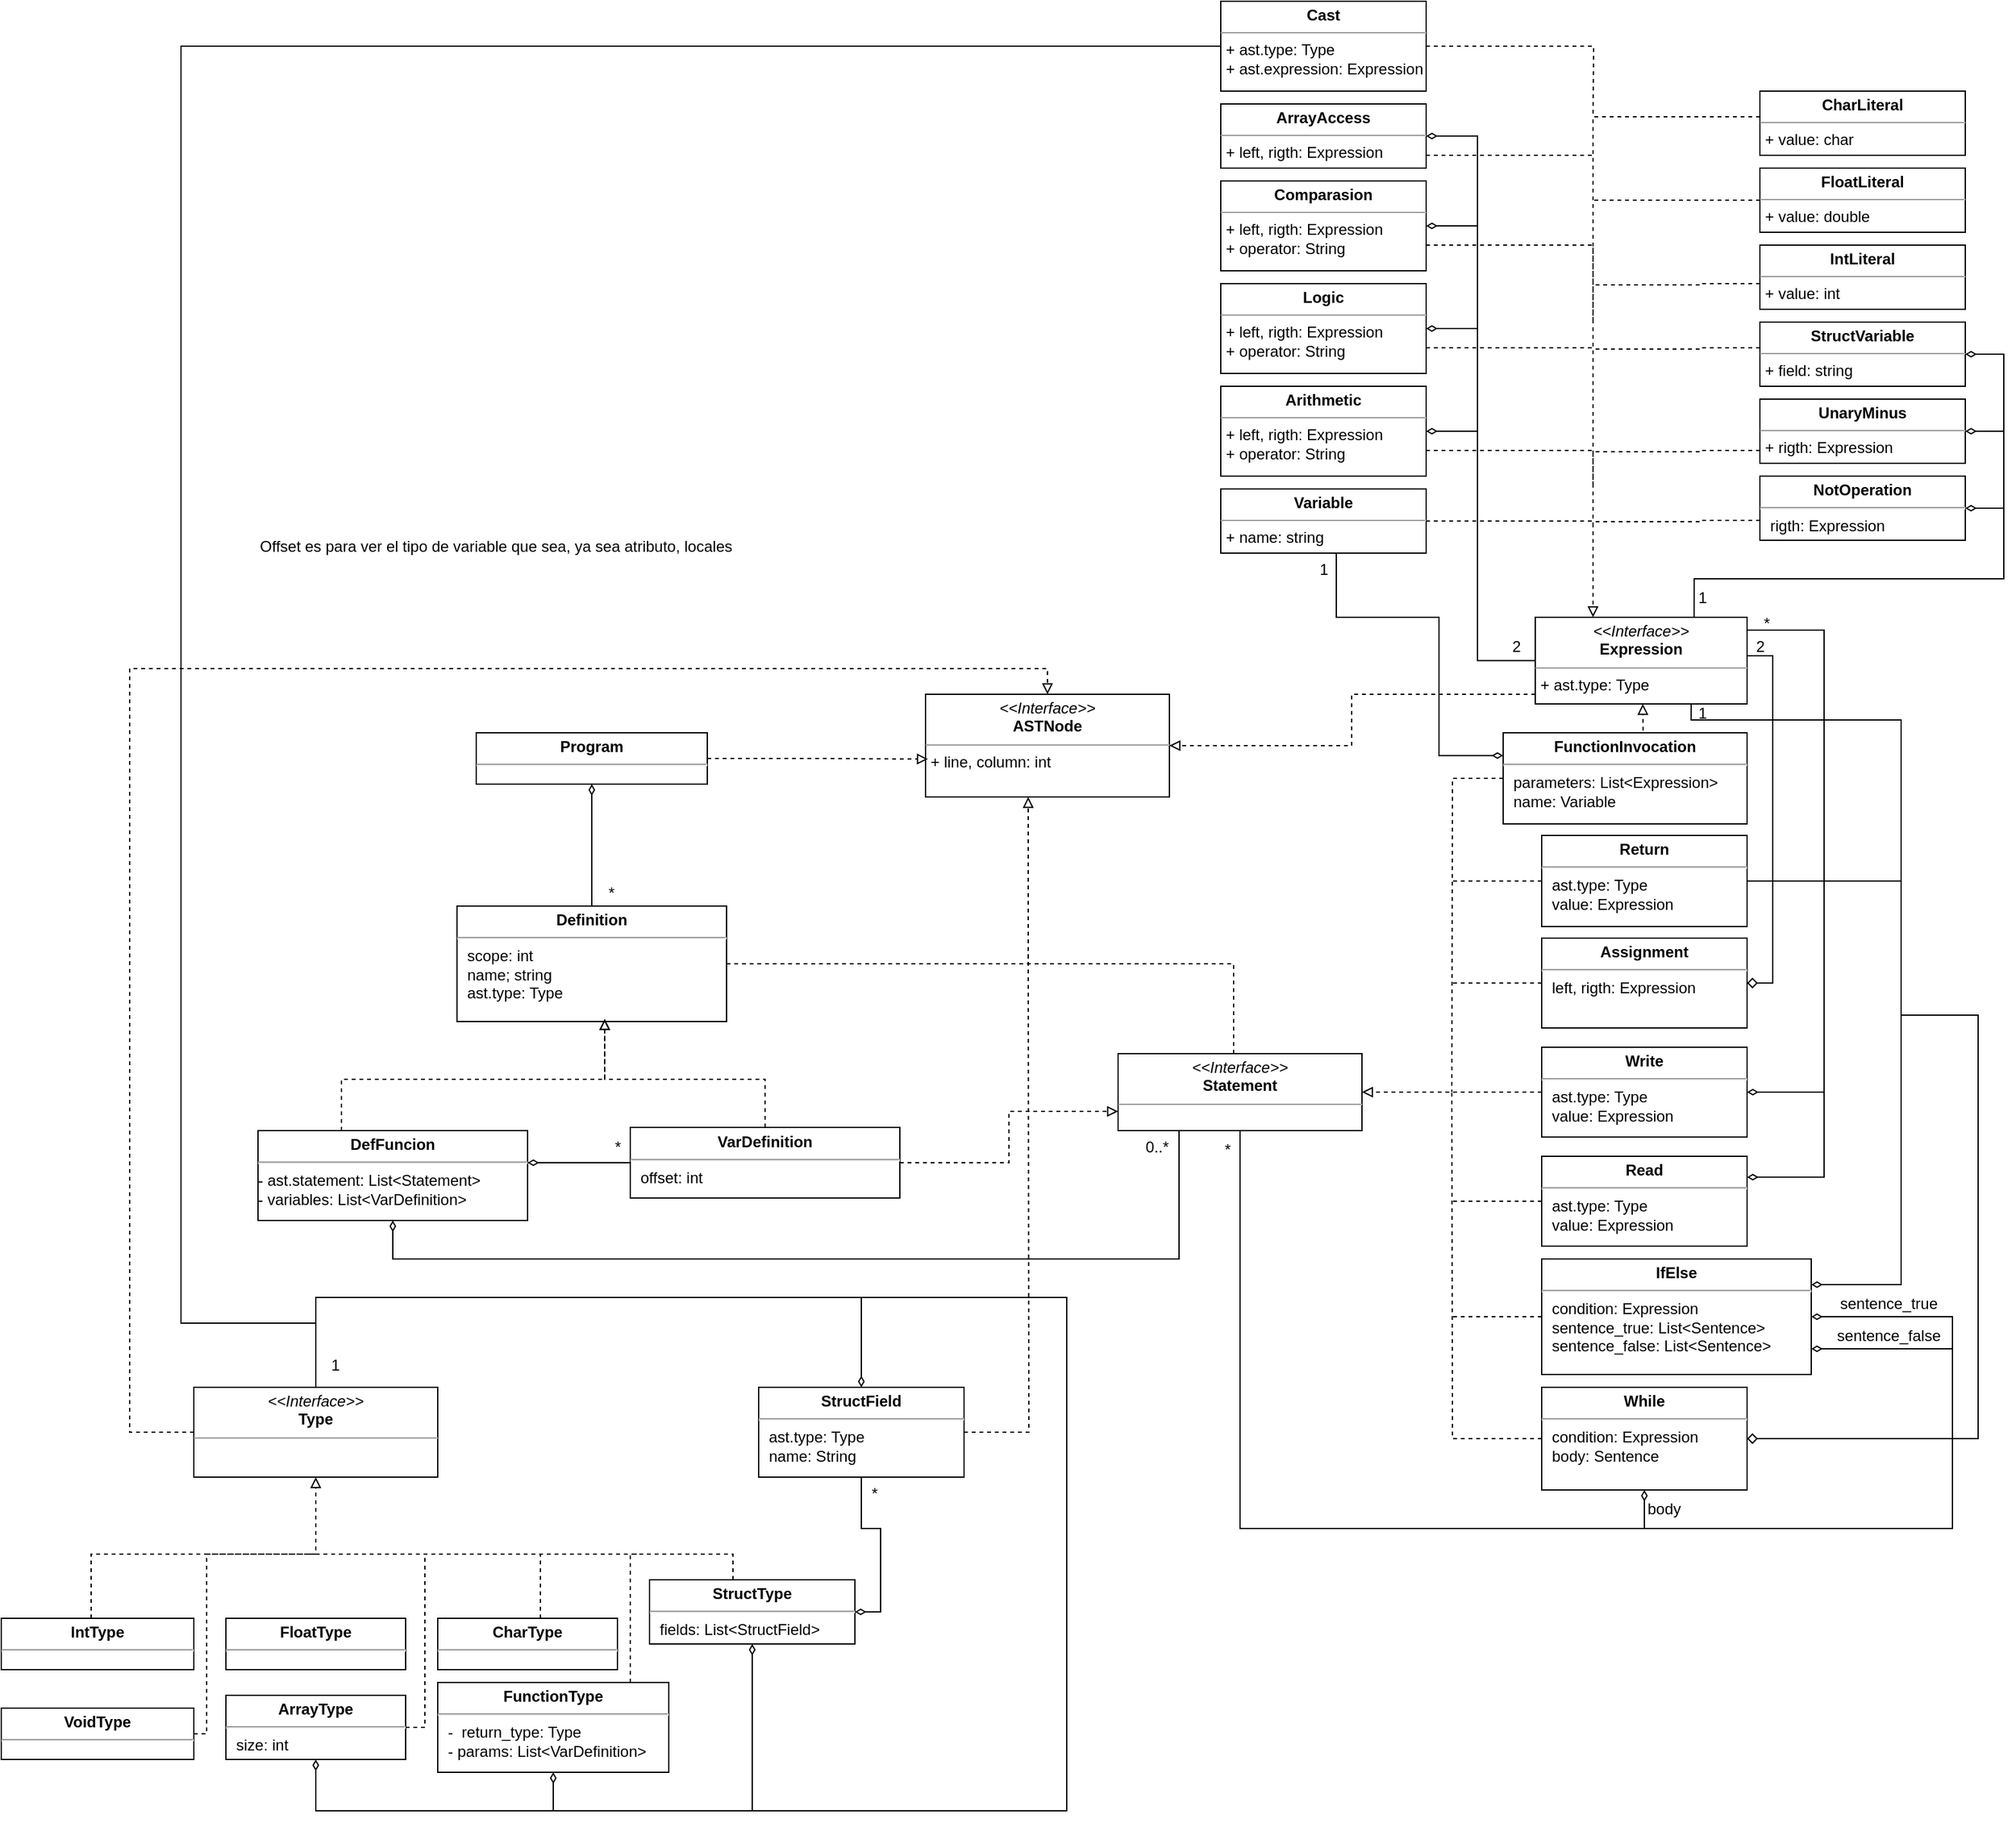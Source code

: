 <mxfile version="23.0.2" ast.type="device">
  <diagram id="C5RBs43oDa-KdzZeNtuy" name="Page-1">
    <mxGraphModel dx="2261" dy="3118" grid="1" gridSize="10" guides="1" tooltips="1" connect="1" arrows="1" fold="1" page="1" pageScale="1" pageWidth="827" pageHeight="1169" math="0" shadow="0">
      <root>
        <mxCell id="WIyWlLk6GJQsqaUBKTNV-0" />
        <mxCell id="WIyWlLk6GJQsqaUBKTNV-1" parent="WIyWlLk6GJQsqaUBKTNV-0" />
        <mxCell id="plQo8e0LpWmykFylPZVp-8" style="edgeStyle=orthogonalEdgeStyle;rounded=0;orthogonalLoop=1;jettySize=auto;html=1;entryX=0;entryY=0.5;entryDx=0;entryDy=0;endArrow=none;endFill=0;startArrow=diamondThin;startFill=0;" parent="WIyWlLk6GJQsqaUBKTNV-1" edge="1">
          <mxGeometry relative="1" as="geometry">
            <Array as="points">
              <mxPoint x="-10" y="315" />
              <mxPoint x="-10" y="80" />
            </Array>
            <mxPoint x="30" y="315" as="sourcePoint" />
          </mxGeometry>
        </mxCell>
        <mxCell id="plQo8e0LpWmykFylPZVp-22" value="&lt;p style=&quot;margin:0px;margin-top:4px;text-align:center;&quot;&gt;&lt;i&gt;&amp;lt;&amp;lt;Interface&amp;gt;&amp;gt;&lt;/i&gt;&lt;br&gt;&lt;b&gt;ASTNode&lt;/b&gt;&lt;/p&gt;&lt;hr size=&quot;1&quot;&gt;&lt;p style=&quot;margin:0px;margin-left:4px;&quot;&gt;+ line, column: int&lt;br&gt;&lt;/p&gt;" style="verticalAlign=top;align=left;overflow=fill;fontSize=12;fontFamily=Helvetica;html=1;whiteSpace=wrap;" parent="WIyWlLk6GJQsqaUBKTNV-1" vertex="1">
          <mxGeometry x="-40" y="-890" width="190" height="80" as="geometry" />
        </mxCell>
        <mxCell id="plQo8e0LpWmykFylPZVp-24" value="&lt;p style=&quot;margin: 4px 0px 0px; text-align: center;&quot;&gt;&lt;b&gt;Program&lt;/b&gt;&lt;/p&gt;&lt;hr&gt;&lt;p style=&quot;margin:0px;margin-left:8px;&quot;&gt;&lt;br&gt;&lt;/p&gt;" style="verticalAlign=top;align=left;overflow=fill;fontSize=12;fontFamily=Helvetica;html=1;whiteSpace=wrap;" parent="WIyWlLk6GJQsqaUBKTNV-1" vertex="1">
          <mxGeometry x="-390" y="-860" width="180" height="40" as="geometry" />
        </mxCell>
        <mxCell id="HW3bx3FGWLDABBvkwX8J-3" style="edgeStyle=orthogonalEdgeStyle;rounded=0;orthogonalLoop=1;jettySize=auto;html=1;endArrow=diamondThin;endFill=0;" parent="WIyWlLk6GJQsqaUBKTNV-1" source="plQo8e0LpWmykFylPZVp-25" target="plQo8e0LpWmykFylPZVp-24" edge="1">
          <mxGeometry relative="1" as="geometry" />
        </mxCell>
        <mxCell id="HW3bx3FGWLDABBvkwX8J-6" style="edgeStyle=orthogonalEdgeStyle;rounded=0;orthogonalLoop=1;jettySize=auto;html=1;endArrow=none;endFill=0;dashed=1;" parent="WIyWlLk6GJQsqaUBKTNV-1" source="plQo8e0LpWmykFylPZVp-25" edge="1">
          <mxGeometry relative="1" as="geometry">
            <mxPoint x="40" y="-680" as="targetPoint" />
          </mxGeometry>
        </mxCell>
        <mxCell id="plQo8e0LpWmykFylPZVp-25" value="&lt;p style=&quot;margin: 4px 0px 0px; text-align: center;&quot;&gt;&lt;b&gt;Definition&lt;/b&gt;&lt;/p&gt;&lt;hr&gt;&lt;p style=&quot;margin:0px;margin-left:8px;&quot;&gt;scope: int&lt;/p&gt;&lt;p style=&quot;margin:0px;margin-left:8px;&quot;&gt;name; string&lt;/p&gt;&lt;p style=&quot;margin:0px;margin-left:8px;&quot;&gt;ast.type: Type&lt;/p&gt;" style="verticalAlign=top;align=left;overflow=fill;fontSize=12;fontFamily=Helvetica;html=1;whiteSpace=wrap;" parent="WIyWlLk6GJQsqaUBKTNV-1" vertex="1">
          <mxGeometry x="-405" y="-725" width="210" height="90" as="geometry" />
        </mxCell>
        <mxCell id="0OA5w1_CqSgmI8OwINy6-0" style="edgeStyle=orthogonalEdgeStyle;rounded=0;orthogonalLoop=1;jettySize=auto;html=1;entryX=0.5;entryY=0;entryDx=0;entryDy=0;endArrow=block;endFill=0;dashed=1;" parent="WIyWlLk6GJQsqaUBKTNV-1" source="plQo8e0LpWmykFylPZVp-52" target="plQo8e0LpWmykFylPZVp-22" edge="1">
          <mxGeometry relative="1" as="geometry">
            <Array as="points">
              <mxPoint x="-660" y="-315" />
              <mxPoint x="-660" y="-910" />
              <mxPoint x="55" y="-910" />
            </Array>
          </mxGeometry>
        </mxCell>
        <mxCell id="plQo8e0LpWmykFylPZVp-52" value="&lt;p style=&quot;margin:0px;margin-top:4px;text-align:center;&quot;&gt;&lt;i&gt;&amp;lt;&amp;lt;Interface&amp;gt;&amp;gt;&lt;/i&gt;&lt;br&gt;&lt;b&gt;Type&lt;/b&gt;&lt;/p&gt;&lt;hr size=&quot;1&quot;&gt;&lt;p style=&quot;margin:0px;margin-left:4px;&quot;&gt;&lt;br&gt;&lt;/p&gt;" style="verticalAlign=top;align=left;overflow=fill;fontSize=12;fontFamily=Helvetica;html=1;whiteSpace=wrap;" parent="WIyWlLk6GJQsqaUBKTNV-1" vertex="1">
          <mxGeometry x="-610" y="-350" width="190" height="70" as="geometry" />
        </mxCell>
        <mxCell id="plQo8e0LpWmykFylPZVp-53" value="&lt;p style=&quot;margin: 4px 0px 0px; text-align: center;&quot;&gt;&lt;b&gt;IntType&lt;/b&gt;&lt;/p&gt;&lt;hr&gt;&lt;p style=&quot;margin:0px;margin-left:8px;&quot;&gt;&lt;br&gt;&lt;/p&gt;" style="verticalAlign=top;align=left;overflow=fill;fontSize=12;fontFamily=Helvetica;html=1;whiteSpace=wrap;" parent="WIyWlLk6GJQsqaUBKTNV-1" vertex="1">
          <mxGeometry x="-760" y="-170" width="150" height="40" as="geometry" />
        </mxCell>
        <mxCell id="plQo8e0LpWmykFylPZVp-54" style="edgeStyle=orthogonalEdgeStyle;rounded=0;orthogonalLoop=1;jettySize=auto;html=1;entryX=0.5;entryY=1;entryDx=0;entryDy=0;dashed=1;endArrow=block;endFill=0;" parent="WIyWlLk6GJQsqaUBKTNV-1" source="plQo8e0LpWmykFylPZVp-53" target="plQo8e0LpWmykFylPZVp-52" edge="1">
          <mxGeometry relative="1" as="geometry">
            <Array as="points">
              <mxPoint x="-690" y="-220" />
              <mxPoint x="-515" y="-220" />
            </Array>
          </mxGeometry>
        </mxCell>
        <mxCell id="plQo8e0LpWmykFylPZVp-55" value="&lt;p style=&quot;margin: 4px 0px 0px; text-align: center;&quot;&gt;&lt;b&gt;FloatType&lt;/b&gt;&lt;/p&gt;&lt;hr&gt;&lt;p style=&quot;margin:0px;margin-left:8px;&quot;&gt;&lt;br&gt;&lt;/p&gt;" style="verticalAlign=top;align=left;overflow=fill;fontSize=12;fontFamily=Helvetica;html=1;whiteSpace=wrap;" parent="WIyWlLk6GJQsqaUBKTNV-1" vertex="1">
          <mxGeometry x="-585" y="-170" width="140" height="40" as="geometry" />
        </mxCell>
        <mxCell id="0OA5w1_CqSgmI8OwINy6-3" style="edgeStyle=orthogonalEdgeStyle;rounded=0;orthogonalLoop=1;jettySize=auto;html=1;dashed=1;endArrow=none;endFill=0;" parent="WIyWlLk6GJQsqaUBKTNV-1" source="plQo8e0LpWmykFylPZVp-60" edge="1">
          <mxGeometry relative="1" as="geometry">
            <mxPoint x="-520" y="-220" as="targetPoint" />
            <Array as="points">
              <mxPoint x="-340" y="-220" />
            </Array>
          </mxGeometry>
        </mxCell>
        <mxCell id="plQo8e0LpWmykFylPZVp-60" value="&lt;p style=&quot;margin: 4px 0px 0px; text-align: center;&quot;&gt;&lt;b&gt;CharType&lt;/b&gt;&lt;/p&gt;&lt;hr&gt;&lt;p style=&quot;margin:0px;margin-left:8px;&quot;&gt;&lt;br&gt;&lt;/p&gt;" style="verticalAlign=top;align=left;overflow=fill;fontSize=12;fontFamily=Helvetica;html=1;whiteSpace=wrap;" parent="WIyWlLk6GJQsqaUBKTNV-1" vertex="1">
          <mxGeometry x="-420" y="-170" width="140" height="40" as="geometry" />
        </mxCell>
        <mxCell id="0OA5w1_CqSgmI8OwINy6-5" style="edgeStyle=orthogonalEdgeStyle;rounded=0;orthogonalLoop=1;jettySize=auto;html=1;endArrow=none;endFill=0;dashed=1;" parent="WIyWlLk6GJQsqaUBKTNV-1" source="plQo8e0LpWmykFylPZVp-67" edge="1">
          <mxGeometry relative="1" as="geometry">
            <mxPoint x="-430" y="-220" as="targetPoint" />
            <Array as="points">
              <mxPoint x="-430" y="-85" />
            </Array>
          </mxGeometry>
        </mxCell>
        <mxCell id="0OA5w1_CqSgmI8OwINy6-11" style="edgeStyle=orthogonalEdgeStyle;rounded=0;orthogonalLoop=1;jettySize=auto;html=1;entryX=0.5;entryY=0;entryDx=0;entryDy=0;endArrow=none;endFill=0;startArrow=diamondThin;startFill=0;" parent="WIyWlLk6GJQsqaUBKTNV-1" source="plQo8e0LpWmykFylPZVp-67" target="plQo8e0LpWmykFylPZVp-52" edge="1">
          <mxGeometry relative="1" as="geometry">
            <Array as="points">
              <mxPoint x="-515" y="-20" />
              <mxPoint x="70" y="-20" />
              <mxPoint x="70" y="-420" />
              <mxPoint x="-515" y="-420" />
            </Array>
          </mxGeometry>
        </mxCell>
        <mxCell id="plQo8e0LpWmykFylPZVp-67" value="&lt;p style=&quot;margin: 4px 0px 0px; text-align: center;&quot;&gt;&lt;b&gt;ArrayType&lt;/b&gt;&lt;/p&gt;&lt;hr&gt;&lt;p style=&quot;margin:0px;margin-left:8px;&quot;&gt;size: int&lt;/p&gt;" style="verticalAlign=top;align=left;overflow=fill;fontSize=12;fontFamily=Helvetica;html=1;whiteSpace=wrap;" parent="WIyWlLk6GJQsqaUBKTNV-1" vertex="1">
          <mxGeometry x="-585" y="-110" width="140" height="50" as="geometry" />
        </mxCell>
        <mxCell id="0OA5w1_CqSgmI8OwINy6-4" style="edgeStyle=orthogonalEdgeStyle;rounded=0;orthogonalLoop=1;jettySize=auto;html=1;dashed=1;endArrow=none;endFill=0;" parent="WIyWlLk6GJQsqaUBKTNV-1" source="plQo8e0LpWmykFylPZVp-73" edge="1">
          <mxGeometry relative="1" as="geometry">
            <mxPoint x="-350" y="-220" as="targetPoint" />
            <Array as="points">
              <mxPoint x="-190" y="-220" />
            </Array>
          </mxGeometry>
        </mxCell>
        <mxCell id="0OA5w1_CqSgmI8OwINy6-12" style="edgeStyle=orthogonalEdgeStyle;rounded=0;orthogonalLoop=1;jettySize=auto;html=1;endArrow=none;endFill=0;startArrow=diamondThin;startFill=0;" parent="WIyWlLk6GJQsqaUBKTNV-1" source="plQo8e0LpWmykFylPZVp-73" edge="1">
          <mxGeometry relative="1" as="geometry">
            <mxPoint x="-190" y="-20" as="targetPoint" />
            <Array as="points">
              <mxPoint x="-175" y="-20" />
            </Array>
          </mxGeometry>
        </mxCell>
        <mxCell id="plQo8e0LpWmykFylPZVp-73" value="&lt;p style=&quot;margin: 4px 0px 0px; text-align: center;&quot;&gt;&lt;b&gt;StructType&lt;/b&gt;&lt;/p&gt;&lt;hr&gt;&lt;p style=&quot;margin:0px;margin-left:8px;&quot;&gt;fields: List&amp;lt;StructField&amp;gt;&lt;/p&gt;" style="verticalAlign=top;align=left;overflow=fill;fontSize=12;fontFamily=Helvetica;html=1;whiteSpace=wrap;" parent="WIyWlLk6GJQsqaUBKTNV-1" vertex="1">
          <mxGeometry x="-255" y="-200" width="160" height="50" as="geometry" />
        </mxCell>
        <mxCell id="HW3bx3FGWLDABBvkwX8J-49" style="edgeStyle=orthogonalEdgeStyle;rounded=0;orthogonalLoop=1;jettySize=auto;html=1;dashed=1;endArrow=block;endFill=0;" parent="WIyWlLk6GJQsqaUBKTNV-1" source="HW3bx3FGWLDABBvkwX8J-0" target="plQo8e0LpWmykFylPZVp-22" edge="1">
          <mxGeometry relative="1" as="geometry">
            <Array as="points">
              <mxPoint x="292" y="-890" />
              <mxPoint x="292" y="-850" />
            </Array>
          </mxGeometry>
        </mxCell>
        <mxCell id="HW3bx3FGWLDABBvkwX8J-0" value="&lt;p style=&quot;margin:0px;margin-top:4px;text-align:center;&quot;&gt;&lt;i&gt;&amp;lt;&amp;lt;Interface&amp;gt;&amp;gt;&lt;/i&gt;&lt;br&gt;&lt;b&gt;Expression&lt;/b&gt;&lt;/p&gt;&lt;hr size=&quot;1&quot;&gt;&lt;p style=&quot;margin:0px;margin-left:4px;&quot;&gt;+ ast.type: Type&lt;br&gt;&lt;/p&gt;" style="verticalAlign=top;align=left;overflow=fill;fontSize=12;fontFamily=Helvetica;html=1;whiteSpace=wrap;" parent="WIyWlLk6GJQsqaUBKTNV-1" vertex="1">
          <mxGeometry x="435" y="-950" width="165" height="67.5" as="geometry" />
        </mxCell>
        <mxCell id="HW3bx3FGWLDABBvkwX8J-5" style="edgeStyle=orthogonalEdgeStyle;rounded=0;orthogonalLoop=1;jettySize=auto;html=1;dashed=1;endArrow=block;endFill=0;" parent="WIyWlLk6GJQsqaUBKTNV-1" source="HW3bx3FGWLDABBvkwX8J-1" target="plQo8e0LpWmykFylPZVp-22" edge="1">
          <mxGeometry relative="1" as="geometry">
            <Array as="points">
              <mxPoint x="200" y="-680" />
              <mxPoint x="40" y="-680" />
            </Array>
          </mxGeometry>
        </mxCell>
        <mxCell id="HW3bx3FGWLDABBvkwX8J-1" value="&lt;p style=&quot;margin:0px;margin-top:4px;text-align:center;&quot;&gt;&lt;i&gt;&amp;lt;&amp;lt;Interface&amp;gt;&amp;gt;&lt;/i&gt;&lt;br&gt;&lt;b&gt;Statement&lt;/b&gt;&lt;/p&gt;&lt;hr size=&quot;1&quot;&gt;&lt;p style=&quot;margin:0px;margin-left:4px;&quot;&gt;&lt;br&gt;&lt;/p&gt;" style="verticalAlign=top;align=left;overflow=fill;fontSize=12;fontFamily=Helvetica;html=1;whiteSpace=wrap;" parent="WIyWlLk6GJQsqaUBKTNV-1" vertex="1">
          <mxGeometry x="110" y="-610" width="190" height="60" as="geometry" />
        </mxCell>
        <mxCell id="HW3bx3FGWLDABBvkwX8J-2" style="edgeStyle=orthogonalEdgeStyle;rounded=0;orthogonalLoop=1;jettySize=auto;html=1;entryX=0.01;entryY=0.631;entryDx=0;entryDy=0;entryPerimeter=0;endArrow=block;endFill=0;dashed=1;" parent="WIyWlLk6GJQsqaUBKTNV-1" source="plQo8e0LpWmykFylPZVp-24" target="plQo8e0LpWmykFylPZVp-22" edge="1">
          <mxGeometry relative="1" as="geometry" />
        </mxCell>
        <mxCell id="HW3bx3FGWLDABBvkwX8J-4" value="*" style="text;html=1;align=center;verticalAlign=middle;resizable=0;points=[];autosize=1;strokeColor=none;fillColor=none;" parent="WIyWlLk6GJQsqaUBKTNV-1" vertex="1">
          <mxGeometry x="-300" y="-750" width="30" height="30" as="geometry" />
        </mxCell>
        <mxCell id="sbx_ibNcqz-QaKThvyQc-0" style="edgeStyle=orthogonalEdgeStyle;rounded=0;orthogonalLoop=1;jettySize=auto;html=1;entryX=0;entryY=0.5;entryDx=0;entryDy=0;endArrow=none;endFill=0;startArrow=diamondThin;startFill=0;" parent="WIyWlLk6GJQsqaUBKTNV-1" source="HW3bx3FGWLDABBvkwX8J-8" target="HW3bx3FGWLDABBvkwX8J-9" edge="1">
          <mxGeometry relative="1" as="geometry">
            <Array as="points">
              <mxPoint x="-330" y="-525" />
              <mxPoint x="-330" y="-525" />
            </Array>
          </mxGeometry>
        </mxCell>
        <mxCell id="ItUhGIENfpOcpJQmX-cn-6" style="edgeStyle=orthogonalEdgeStyle;rounded=0;orthogonalLoop=1;jettySize=auto;html=1;entryX=0.25;entryY=1;entryDx=0;entryDy=0;endArrow=none;endFill=0;startArrow=diamondThin;startFill=0;" parent="WIyWlLk6GJQsqaUBKTNV-1" source="HW3bx3FGWLDABBvkwX8J-8" target="HW3bx3FGWLDABBvkwX8J-1" edge="1">
          <mxGeometry relative="1" as="geometry">
            <Array as="points">
              <mxPoint x="-455" y="-450" />
              <mxPoint x="157" y="-450" />
            </Array>
          </mxGeometry>
        </mxCell>
        <mxCell id="HW3bx3FGWLDABBvkwX8J-8" value="&lt;p style=&quot;margin: 4px 0px 0px; text-align: center;&quot;&gt;&lt;b&gt;DefFuncion&lt;/b&gt;&lt;/p&gt;&lt;hr&gt;- ast.statement&lt;span style=&quot;background-color: initial;&quot;&gt;: List&amp;lt;Statement&amp;gt;&lt;br&gt;- variables: List&amp;lt;VarDefinition&amp;gt;&lt;br&gt;&lt;/span&gt;" style="verticalAlign=top;align=left;overflow=fill;fontSize=12;fontFamily=Helvetica;html=1;whiteSpace=wrap;" parent="WIyWlLk6GJQsqaUBKTNV-1" vertex="1">
          <mxGeometry x="-560" y="-550" width="210" height="70" as="geometry" />
        </mxCell>
        <mxCell id="HW3bx3FGWLDABBvkwX8J-10" style="edgeStyle=orthogonalEdgeStyle;rounded=0;orthogonalLoop=1;jettySize=auto;html=1;entryX=0;entryY=0.75;entryDx=0;entryDy=0;endArrow=block;endFill=0;dashed=1;" parent="WIyWlLk6GJQsqaUBKTNV-1" source="HW3bx3FGWLDABBvkwX8J-9" target="HW3bx3FGWLDABBvkwX8J-1" edge="1">
          <mxGeometry relative="1" as="geometry" />
        </mxCell>
        <mxCell id="HW3bx3FGWLDABBvkwX8J-9" value="&lt;p style=&quot;margin: 4px 0px 0px; text-align: center;&quot;&gt;&lt;b&gt;VarDefinition&lt;/b&gt;&lt;/p&gt;&lt;hr&gt;&lt;p style=&quot;margin:0px;margin-left:8px;&quot;&gt;&lt;span style=&quot;background-color: initial;&quot;&gt;offset: int&lt;/span&gt;&lt;br&gt;&lt;/p&gt;" style="verticalAlign=top;align=left;overflow=fill;fontSize=12;fontFamily=Helvetica;html=1;whiteSpace=wrap;" parent="WIyWlLk6GJQsqaUBKTNV-1" vertex="1">
          <mxGeometry x="-270" y="-552.5" width="210" height="55" as="geometry" />
        </mxCell>
        <mxCell id="HW3bx3FGWLDABBvkwX8J-11" style="edgeStyle=orthogonalEdgeStyle;rounded=0;orthogonalLoop=1;jettySize=auto;html=1;entryX=0.548;entryY=0.978;entryDx=0;entryDy=0;entryPerimeter=0;dashed=1;endArrow=block;endFill=0;" parent="WIyWlLk6GJQsqaUBKTNV-1" source="HW3bx3FGWLDABBvkwX8J-9" target="plQo8e0LpWmykFylPZVp-25" edge="1">
          <mxGeometry relative="1" as="geometry">
            <Array as="points">
              <mxPoint x="-165" y="-590" />
              <mxPoint x="-290" y="-590" />
            </Array>
          </mxGeometry>
        </mxCell>
        <mxCell id="HW3bx3FGWLDABBvkwX8J-12" style="edgeStyle=orthogonalEdgeStyle;rounded=0;orthogonalLoop=1;jettySize=auto;html=1;entryX=0.548;entryY=0.978;entryDx=0;entryDy=0;entryPerimeter=0;dashed=1;endArrow=block;endFill=0;" parent="WIyWlLk6GJQsqaUBKTNV-1" source="HW3bx3FGWLDABBvkwX8J-8" target="plQo8e0LpWmykFylPZVp-25" edge="1">
          <mxGeometry relative="1" as="geometry">
            <Array as="points">
              <mxPoint x="-495" y="-590" />
              <mxPoint x="-290" y="-590" />
            </Array>
          </mxGeometry>
        </mxCell>
        <mxCell id="HW3bx3FGWLDABBvkwX8J-14" style="edgeStyle=orthogonalEdgeStyle;rounded=0;orthogonalLoop=1;jettySize=auto;html=1;startArrow=diamondThin;startFill=0;endArrow=none;endFill=0;" parent="WIyWlLk6GJQsqaUBKTNV-1" edge="1">
          <mxGeometry relative="1" as="geometry">
            <mxPoint x="600.0" y="-513.744" as="sourcePoint" />
            <mxPoint x="600" y="-920" as="targetPoint" />
            <Array as="points">
              <mxPoint x="660" y="-514" />
              <mxPoint x="660" y="-940" />
              <mxPoint x="600" y="-940" />
            </Array>
          </mxGeometry>
        </mxCell>
        <mxCell id="HW3bx3FGWLDABBvkwX8J-27" style="edgeStyle=orthogonalEdgeStyle;rounded=0;orthogonalLoop=1;jettySize=auto;html=1;endArrow=none;endFill=0;dashed=1;" parent="WIyWlLk6GJQsqaUBKTNV-1" source="HW3bx3FGWLDABBvkwX8J-13" edge="1">
          <mxGeometry relative="1" as="geometry">
            <mxPoint x="370" y="-495" as="targetPoint" />
          </mxGeometry>
        </mxCell>
        <mxCell id="HW3bx3FGWLDABBvkwX8J-13" value="&lt;p style=&quot;margin: 4px 0px 0px; text-align: center;&quot;&gt;&lt;b&gt;Read&lt;/b&gt;&lt;/p&gt;&lt;hr&gt;&lt;p style=&quot;margin:0px;margin-left:8px;&quot;&gt;ast.type: Type&lt;br&gt;value: Expression&lt;br&gt;&lt;/p&gt;" style="verticalAlign=top;align=left;overflow=fill;fontSize=12;fontFamily=Helvetica;html=1;whiteSpace=wrap;" parent="WIyWlLk6GJQsqaUBKTNV-1" vertex="1">
          <mxGeometry x="440" y="-530" width="160" height="70" as="geometry" />
        </mxCell>
        <mxCell id="HW3bx3FGWLDABBvkwX8J-29" style="edgeStyle=orthogonalEdgeStyle;rounded=0;orthogonalLoop=1;jettySize=auto;html=1;dashed=1;endArrow=none;endFill=0;" parent="WIyWlLk6GJQsqaUBKTNV-1" source="HW3bx3FGWLDABBvkwX8J-15" edge="1">
          <mxGeometry relative="1" as="geometry">
            <mxPoint x="370" y="-744.5" as="targetPoint" />
          </mxGeometry>
        </mxCell>
        <mxCell id="HW3bx3FGWLDABBvkwX8J-53" style="edgeStyle=orthogonalEdgeStyle;rounded=0;orthogonalLoop=1;jettySize=auto;html=1;endArrow=none;endFill=0;" parent="WIyWlLk6GJQsqaUBKTNV-1" source="HW3bx3FGWLDABBvkwX8J-15" edge="1">
          <mxGeometry relative="1" as="geometry">
            <mxPoint x="720" y="-744.5" as="targetPoint" />
          </mxGeometry>
        </mxCell>
        <mxCell id="HW3bx3FGWLDABBvkwX8J-15" value="&lt;p style=&quot;margin: 4px 0px 0px; text-align: center;&quot;&gt;&lt;b&gt;Return&lt;/b&gt;&lt;/p&gt;&lt;hr&gt;&lt;p style=&quot;margin:0px;margin-left:8px;&quot;&gt;ast.type: Type&lt;br&gt;value: Expression&lt;br&gt;&lt;/p&gt;" style="verticalAlign=top;align=left;overflow=fill;fontSize=12;fontFamily=Helvetica;html=1;whiteSpace=wrap;" parent="WIyWlLk6GJQsqaUBKTNV-1" vertex="1">
          <mxGeometry x="440" y="-780" width="160" height="71" as="geometry" />
        </mxCell>
        <mxCell id="HW3bx3FGWLDABBvkwX8J-18" style="edgeStyle=orthogonalEdgeStyle;rounded=0;orthogonalLoop=1;jettySize=auto;html=1;endArrow=none;endFill=0;startArrow=diamondThin;startFill=0;" parent="WIyWlLk6GJQsqaUBKTNV-1" source="HW3bx3FGWLDABBvkwX8J-17" edge="1">
          <mxGeometry relative="1" as="geometry">
            <mxPoint x="660" y="-585" as="targetPoint" />
            <Array as="points">
              <mxPoint x="660" y="-580" />
            </Array>
          </mxGeometry>
        </mxCell>
        <mxCell id="HW3bx3FGWLDABBvkwX8J-24" style="edgeStyle=orthogonalEdgeStyle;rounded=0;orthogonalLoop=1;jettySize=auto;html=1;endArrow=block;endFill=0;dashed=1;" parent="WIyWlLk6GJQsqaUBKTNV-1" source="HW3bx3FGWLDABBvkwX8J-17" target="HW3bx3FGWLDABBvkwX8J-1" edge="1">
          <mxGeometry relative="1" as="geometry" />
        </mxCell>
        <mxCell id="HW3bx3FGWLDABBvkwX8J-17" value="&lt;p style=&quot;margin: 4px 0px 0px; text-align: center;&quot;&gt;&lt;b&gt;Write&lt;/b&gt;&lt;/p&gt;&lt;hr&gt;&lt;p style=&quot;margin:0px;margin-left:8px;&quot;&gt;ast.type: Type&lt;br&gt;value: Expression&lt;br&gt;&lt;/p&gt;" style="verticalAlign=top;align=left;overflow=fill;fontSize=12;fontFamily=Helvetica;html=1;whiteSpace=wrap;" parent="WIyWlLk6GJQsqaUBKTNV-1" vertex="1">
          <mxGeometry x="440" y="-615" width="160" height="70" as="geometry" />
        </mxCell>
        <mxCell id="HW3bx3FGWLDABBvkwX8J-26" style="edgeStyle=orthogonalEdgeStyle;rounded=0;orthogonalLoop=1;jettySize=auto;html=1;dashed=1;endArrow=none;endFill=0;" parent="WIyWlLk6GJQsqaUBKTNV-1" source="HW3bx3FGWLDABBvkwX8J-19" edge="1">
          <mxGeometry relative="1" as="geometry">
            <mxPoint x="370" y="-405" as="targetPoint" />
          </mxGeometry>
        </mxCell>
        <mxCell id="HW3bx3FGWLDABBvkwX8J-34" style="edgeStyle=orthogonalEdgeStyle;rounded=0;orthogonalLoop=1;jettySize=auto;html=1;endArrow=none;endFill=0;startArrow=diamondThin;startFill=0;" parent="WIyWlLk6GJQsqaUBKTNV-1" source="HW3bx3FGWLDABBvkwX8J-19" edge="1">
          <mxGeometry relative="1" as="geometry">
            <mxPoint x="520" y="-240" as="targetPoint" />
            <Array as="points">
              <mxPoint x="760" y="-380" />
              <mxPoint x="760" y="-240" />
            </Array>
          </mxGeometry>
        </mxCell>
        <mxCell id="HW3bx3FGWLDABBvkwX8J-35" style="edgeStyle=orthogonalEdgeStyle;rounded=0;orthogonalLoop=1;jettySize=auto;html=1;startArrow=diamondThin;startFill=0;endArrow=none;endFill=0;" parent="WIyWlLk6GJQsqaUBKTNV-1" source="HW3bx3FGWLDABBvkwX8J-19" edge="1">
          <mxGeometry relative="1" as="geometry">
            <mxPoint x="760" y="-380" as="targetPoint" />
            <Array as="points">
              <mxPoint x="760" y="-405" />
            </Array>
          </mxGeometry>
        </mxCell>
        <mxCell id="HW3bx3FGWLDABBvkwX8J-40" style="edgeStyle=orthogonalEdgeStyle;rounded=0;orthogonalLoop=1;jettySize=auto;html=1;startArrow=diamondThin;startFill=0;endArrow=none;endFill=0;entryX=0.736;entryY=1.005;entryDx=0;entryDy=0;entryPerimeter=0;" parent="WIyWlLk6GJQsqaUBKTNV-1" source="HW3bx3FGWLDABBvkwX8J-19" target="HW3bx3FGWLDABBvkwX8J-0" edge="1">
          <mxGeometry relative="1" as="geometry">
            <mxPoint x="770" y="-710" as="targetPoint" />
            <Array as="points">
              <mxPoint x="720" y="-430" />
              <mxPoint x="720" y="-870" />
              <mxPoint x="556" y="-870" />
            </Array>
          </mxGeometry>
        </mxCell>
        <mxCell id="HW3bx3FGWLDABBvkwX8J-19" value="&lt;p style=&quot;margin: 4px 0px 0px; text-align: center;&quot;&gt;&lt;b&gt;IfElse&lt;/b&gt;&lt;/p&gt;&lt;hr&gt;&lt;p style=&quot;border-color: var(--border-color); margin: 0px 0px 0px 8px;&quot;&gt;condition: Expression&amp;nbsp;&lt;/p&gt;&lt;p style=&quot;border-color: var(--border-color); margin: 0px 0px 0px 8px;&quot;&gt;sentence_true: List&amp;lt;Sentence&amp;gt;&lt;br style=&quot;border-color: var(--border-color);&quot;&gt;sentence_false: List&amp;lt;Sentence&amp;gt;&lt;/p&gt;" style="verticalAlign=top;align=left;overflow=fill;fontSize=12;fontFamily=Helvetica;html=1;whiteSpace=wrap;" parent="WIyWlLk6GJQsqaUBKTNV-1" vertex="1">
          <mxGeometry x="440" y="-450" width="210" height="90" as="geometry" />
        </mxCell>
        <mxCell id="HW3bx3FGWLDABBvkwX8J-25" style="edgeStyle=orthogonalEdgeStyle;rounded=0;orthogonalLoop=1;jettySize=auto;html=1;dashed=1;endArrow=none;endFill=0;" parent="WIyWlLk6GJQsqaUBKTNV-1" source="HW3bx3FGWLDABBvkwX8J-20" edge="1">
          <mxGeometry relative="1" as="geometry">
            <mxPoint x="370" y="-580" as="targetPoint" />
          </mxGeometry>
        </mxCell>
        <mxCell id="HW3bx3FGWLDABBvkwX8J-31" style="edgeStyle=orthogonalEdgeStyle;rounded=0;orthogonalLoop=1;jettySize=auto;html=1;entryX=0.5;entryY=1;entryDx=0;entryDy=0;endArrow=none;endFill=0;startArrow=diamondThin;startFill=0;" parent="WIyWlLk6GJQsqaUBKTNV-1" source="HW3bx3FGWLDABBvkwX8J-20" target="HW3bx3FGWLDABBvkwX8J-1" edge="1">
          <mxGeometry relative="1" as="geometry">
            <Array as="points">
              <mxPoint x="520" y="-240" />
              <mxPoint x="205" y="-240" />
            </Array>
          </mxGeometry>
        </mxCell>
        <mxCell id="HW3bx3FGWLDABBvkwX8J-42" style="edgeStyle=orthogonalEdgeStyle;rounded=0;orthogonalLoop=1;jettySize=auto;html=1;endArrow=none;endFill=0;startArrow=diamond;startFill=0;" parent="WIyWlLk6GJQsqaUBKTNV-1" source="HW3bx3FGWLDABBvkwX8J-20" edge="1">
          <mxGeometry relative="1" as="geometry">
            <mxPoint x="720" y="-640" as="targetPoint" />
            <Array as="points">
              <mxPoint x="780" y="-310" />
              <mxPoint x="780" y="-640" />
            </Array>
          </mxGeometry>
        </mxCell>
        <mxCell id="HW3bx3FGWLDABBvkwX8J-20" value="&lt;p style=&quot;margin: 4px 0px 0px; text-align: center;&quot;&gt;&lt;b&gt;While&lt;/b&gt;&lt;/p&gt;&lt;hr&gt;&lt;p style=&quot;margin:0px;margin-left:8px;&quot;&gt;condition: Expression&lt;br&gt;body: Sentence&lt;br&gt;&lt;/p&gt;" style="verticalAlign=top;align=left;overflow=fill;fontSize=12;fontFamily=Helvetica;html=1;whiteSpace=wrap;" parent="WIyWlLk6GJQsqaUBKTNV-1" vertex="1">
          <mxGeometry x="440" y="-350" width="160" height="80" as="geometry" />
        </mxCell>
        <mxCell id="HW3bx3FGWLDABBvkwX8J-30" style="edgeStyle=orthogonalEdgeStyle;rounded=0;orthogonalLoop=1;jettySize=auto;html=1;dashed=1;endArrow=none;endFill=0;" parent="WIyWlLk6GJQsqaUBKTNV-1" source="HW3bx3FGWLDABBvkwX8J-21" edge="1">
          <mxGeometry relative="1" as="geometry">
            <mxPoint x="370" y="-665" as="targetPoint" />
          </mxGeometry>
        </mxCell>
        <mxCell id="HW3bx3FGWLDABBvkwX8J-46" style="edgeStyle=orthogonalEdgeStyle;rounded=0;orthogonalLoop=1;jettySize=auto;html=1;entryX=1;entryY=0.444;entryDx=0;entryDy=0;entryPerimeter=0;startArrow=diamond;startFill=0;endArrow=none;endFill=0;" parent="WIyWlLk6GJQsqaUBKTNV-1" source="HW3bx3FGWLDABBvkwX8J-21" target="HW3bx3FGWLDABBvkwX8J-0" edge="1">
          <mxGeometry relative="1" as="geometry">
            <mxPoint x="640" y="-910" as="targetPoint" />
            <Array as="points">
              <mxPoint x="620" y="-665" />
              <mxPoint x="620" y="-920" />
            </Array>
          </mxGeometry>
        </mxCell>
        <mxCell id="HW3bx3FGWLDABBvkwX8J-21" value="&lt;p style=&quot;margin: 4px 0px 0px; text-align: center;&quot;&gt;&lt;b style=&quot;&quot;&gt;Assignment&lt;/b&gt;&lt;/p&gt;&lt;hr&gt;&lt;p style=&quot;margin:0px;margin-left:8px;&quot;&gt;left, rigth: Expression&lt;br&gt;&lt;/p&gt;" style="verticalAlign=top;align=left;overflow=fill;fontSize=12;fontFamily=Helvetica;html=1;whiteSpace=wrap;" parent="WIyWlLk6GJQsqaUBKTNV-1" vertex="1">
          <mxGeometry x="440" y="-700" width="160" height="70" as="geometry" />
        </mxCell>
        <mxCell id="HW3bx3FGWLDABBvkwX8J-28" style="edgeStyle=orthogonalEdgeStyle;rounded=0;orthogonalLoop=1;jettySize=auto;html=1;dashed=1;endArrow=none;endFill=0;" parent="WIyWlLk6GJQsqaUBKTNV-1" source="HW3bx3FGWLDABBvkwX8J-22" edge="1">
          <mxGeometry relative="1" as="geometry">
            <mxPoint x="370" y="-580" as="targetPoint" />
          </mxGeometry>
        </mxCell>
        <mxCell id="HW3bx3FGWLDABBvkwX8J-44" style="edgeStyle=orthogonalEdgeStyle;rounded=0;orthogonalLoop=1;jettySize=auto;html=1;entryX=0.5;entryY=1;entryDx=0;entryDy=0;endArrow=block;endFill=0;dashed=1;" parent="WIyWlLk6GJQsqaUBKTNV-1" edge="1">
          <mxGeometry relative="1" as="geometry">
            <mxPoint x="521.25" y="-840" as="sourcePoint" />
            <mxPoint x="518.75" y="-882.5" as="targetPoint" />
            <Array as="points">
              <mxPoint x="519" y="-840" />
              <mxPoint x="519" y="-861" />
              <mxPoint x="519" y="-861" />
            </Array>
          </mxGeometry>
        </mxCell>
        <mxCell id="HW3bx3FGWLDABBvkwX8J-22" value="&lt;p style=&quot;margin: 4px 0px 0px; text-align: center;&quot;&gt;&lt;b&gt;FunctionInvocation&lt;/b&gt;&lt;/p&gt;&lt;hr&gt;&lt;p style=&quot;margin:0px;margin-left:8px;&quot;&gt;parameters: List&amp;lt;Expression&amp;gt;&lt;/p&gt;&lt;p style=&quot;margin:0px;margin-left:8px;&quot;&gt;name: Variable&lt;/p&gt;" style="verticalAlign=top;align=left;overflow=fill;fontSize=12;fontFamily=Helvetica;html=1;whiteSpace=wrap;" parent="WIyWlLk6GJQsqaUBKTNV-1" vertex="1">
          <mxGeometry x="410" y="-860" width="190" height="71" as="geometry" />
        </mxCell>
        <mxCell id="HW3bx3FGWLDABBvkwX8J-32" value="*" style="text;html=1;align=center;verticalAlign=middle;resizable=0;points=[];autosize=1;strokeColor=none;fillColor=none;" parent="WIyWlLk6GJQsqaUBKTNV-1" vertex="1">
          <mxGeometry x="180" y="-550" width="30" height="30" as="geometry" />
        </mxCell>
        <mxCell id="HW3bx3FGWLDABBvkwX8J-36" value="sentence_true" style="text;html=1;align=center;verticalAlign=middle;resizable=0;points=[];autosize=1;strokeColor=none;fillColor=none;" parent="WIyWlLk6GJQsqaUBKTNV-1" vertex="1">
          <mxGeometry x="660" y="-430" width="100" height="30" as="geometry" />
        </mxCell>
        <mxCell id="HW3bx3FGWLDABBvkwX8J-37" value="sentence_false" style="text;html=1;align=center;verticalAlign=middle;resizable=0;points=[];autosize=1;strokeColor=none;fillColor=none;" parent="WIyWlLk6GJQsqaUBKTNV-1" vertex="1">
          <mxGeometry x="660" y="-405" width="100" height="30" as="geometry" />
        </mxCell>
        <mxCell id="HW3bx3FGWLDABBvkwX8J-38" value="body" style="text;html=1;align=center;verticalAlign=middle;resizable=0;points=[];autosize=1;strokeColor=none;fillColor=none;" parent="WIyWlLk6GJQsqaUBKTNV-1" vertex="1">
          <mxGeometry x="510" y="-270" width="50" height="30" as="geometry" />
        </mxCell>
        <mxCell id="HW3bx3FGWLDABBvkwX8J-41" value="1" style="text;html=1;align=center;verticalAlign=middle;resizable=0;points=[];autosize=1;strokeColor=none;fillColor=none;" parent="WIyWlLk6GJQsqaUBKTNV-1" vertex="1">
          <mxGeometry x="550" y="-890" width="30" height="30" as="geometry" />
        </mxCell>
        <mxCell id="HW3bx3FGWLDABBvkwX8J-45" value="*" style="text;html=1;align=center;verticalAlign=middle;resizable=0;points=[];autosize=1;strokeColor=none;fillColor=none;" parent="WIyWlLk6GJQsqaUBKTNV-1" vertex="1">
          <mxGeometry x="600" y="-960" width="30" height="30" as="geometry" />
        </mxCell>
        <mxCell id="HW3bx3FGWLDABBvkwX8J-47" value="2" style="text;html=1;align=center;verticalAlign=middle;resizable=0;points=[];autosize=1;strokeColor=none;fillColor=none;" parent="WIyWlLk6GJQsqaUBKTNV-1" vertex="1">
          <mxGeometry x="595" y="-942" width="30" height="30" as="geometry" />
        </mxCell>
        <mxCell id="HW3bx3FGWLDABBvkwX8J-50" style="edgeStyle=orthogonalEdgeStyle;rounded=0;orthogonalLoop=1;jettySize=auto;html=1;dashed=1;endArrow=block;endFill=0;" parent="WIyWlLk6GJQsqaUBKTNV-1" source="HW3bx3FGWLDABBvkwX8J-48" edge="1">
          <mxGeometry relative="1" as="geometry">
            <mxPoint x="480" y="-950" as="targetPoint" />
            <Array as="points">
              <mxPoint x="480" y="-1025" />
              <mxPoint x="480" y="-950" />
            </Array>
          </mxGeometry>
        </mxCell>
        <mxCell id="HW3bx3FGWLDABBvkwX8J-51" style="edgeStyle=orthogonalEdgeStyle;rounded=0;orthogonalLoop=1;jettySize=auto;html=1;entryX=0;entryY=0.25;entryDx=0;entryDy=0;endArrow=diamondThin;endFill=0;" parent="WIyWlLk6GJQsqaUBKTNV-1" source="HW3bx3FGWLDABBvkwX8J-48" target="HW3bx3FGWLDABBvkwX8J-22" edge="1">
          <mxGeometry relative="1" as="geometry">
            <Array as="points">
              <mxPoint x="280" y="-950" />
              <mxPoint x="360" y="-950" />
              <mxPoint x="360" y="-842" />
            </Array>
          </mxGeometry>
        </mxCell>
        <mxCell id="HW3bx3FGWLDABBvkwX8J-48" value="&lt;p style=&quot;margin:0px;margin-top:4px;text-align:center;&quot;&gt;&lt;b&gt;Variable&lt;/b&gt;&lt;/p&gt;&lt;hr size=&quot;1&quot;&gt;&lt;p style=&quot;margin:0px;margin-left:4px;&quot;&gt;+ name: string&lt;/p&gt;" style="verticalAlign=top;align=left;overflow=fill;fontSize=12;fontFamily=Helvetica;html=1;whiteSpace=wrap;" parent="WIyWlLk6GJQsqaUBKTNV-1" vertex="1">
          <mxGeometry x="190" y="-1050" width="160" height="50" as="geometry" />
        </mxCell>
        <mxCell id="HW3bx3FGWLDABBvkwX8J-52" value="1" style="text;html=1;align=center;verticalAlign=middle;resizable=0;points=[];autosize=1;strokeColor=none;fillColor=none;" parent="WIyWlLk6GJQsqaUBKTNV-1" vertex="1">
          <mxGeometry x="255" y="-1002" width="30" height="30" as="geometry" />
        </mxCell>
        <mxCell id="HW3bx3FGWLDABBvkwX8J-62" style="edgeStyle=orthogonalEdgeStyle;rounded=0;orthogonalLoop=1;jettySize=auto;html=1;startArrow=diamondThin;startFill=0;endArrow=none;endFill=0;" parent="WIyWlLk6GJQsqaUBKTNV-1" source="HW3bx3FGWLDABBvkwX8J-54" edge="1">
          <mxGeometry relative="1" as="geometry">
            <mxPoint x="390" y="-1095" as="targetPoint" />
          </mxGeometry>
        </mxCell>
        <mxCell id="HW3bx3FGWLDABBvkwX8J-63" style="edgeStyle=orthogonalEdgeStyle;rounded=0;orthogonalLoop=1;jettySize=auto;html=1;dashed=1;endArrow=none;endFill=0;" parent="WIyWlLk6GJQsqaUBKTNV-1" source="HW3bx3FGWLDABBvkwX8J-54" edge="1">
          <mxGeometry relative="1" as="geometry">
            <mxPoint x="480" y="-1020" as="targetPoint" />
            <Array as="points">
              <mxPoint x="480" y="-1080" />
            </Array>
          </mxGeometry>
        </mxCell>
        <mxCell id="HW3bx3FGWLDABBvkwX8J-54" value="&lt;p style=&quot;margin:0px;margin-top:4px;text-align:center;&quot;&gt;&lt;b&gt;Arithmetic&lt;/b&gt;&lt;/p&gt;&lt;hr size=&quot;1&quot;&gt;&lt;p style=&quot;margin:0px;margin-left:4px;&quot;&gt;+ left, rigth: Expression&lt;/p&gt;&lt;p style=&quot;margin:0px;margin-left:4px;&quot;&gt;+ operator: String&lt;/p&gt;" style="verticalAlign=top;align=left;overflow=fill;fontSize=12;fontFamily=Helvetica;html=1;whiteSpace=wrap;" parent="WIyWlLk6GJQsqaUBKTNV-1" vertex="1">
          <mxGeometry x="190" y="-1130" width="160" height="70" as="geometry" />
        </mxCell>
        <mxCell id="HW3bx3FGWLDABBvkwX8J-61" style="edgeStyle=orthogonalEdgeStyle;rounded=0;orthogonalLoop=1;jettySize=auto;html=1;startArrow=diamondThin;startFill=0;endArrow=none;endFill=0;" parent="WIyWlLk6GJQsqaUBKTNV-1" source="HW3bx3FGWLDABBvkwX8J-55" edge="1">
          <mxGeometry relative="1" as="geometry">
            <mxPoint x="390" y="-1175" as="targetPoint" />
          </mxGeometry>
        </mxCell>
        <mxCell id="HW3bx3FGWLDABBvkwX8J-55" value="&lt;p style=&quot;margin:0px;margin-top:4px;text-align:center;&quot;&gt;&lt;b&gt;Logic&lt;/b&gt;&lt;/p&gt;&lt;hr size=&quot;1&quot;&gt;&lt;p style=&quot;margin:0px;margin-left:4px;&quot;&gt;+ left, rigth: Expression&lt;/p&gt;&lt;p style=&quot;margin:0px;margin-left:4px;&quot;&gt;+ operator: String&lt;/p&gt;" style="verticalAlign=top;align=left;overflow=fill;fontSize=12;fontFamily=Helvetica;html=1;whiteSpace=wrap;" parent="WIyWlLk6GJQsqaUBKTNV-1" vertex="1">
          <mxGeometry x="190" y="-1210" width="160" height="70" as="geometry" />
        </mxCell>
        <mxCell id="HW3bx3FGWLDABBvkwX8J-60" style="edgeStyle=orthogonalEdgeStyle;rounded=0;orthogonalLoop=1;jettySize=auto;html=1;endArrow=none;endFill=0;startArrow=diamondThin;startFill=0;" parent="WIyWlLk6GJQsqaUBKTNV-1" source="HW3bx3FGWLDABBvkwX8J-56" edge="1">
          <mxGeometry relative="1" as="geometry">
            <mxPoint x="390" y="-1255" as="targetPoint" />
          </mxGeometry>
        </mxCell>
        <mxCell id="HW3bx3FGWLDABBvkwX8J-56" value="&lt;p style=&quot;margin:0px;margin-top:4px;text-align:center;&quot;&gt;&lt;b&gt;Comparasion&lt;/b&gt;&lt;/p&gt;&lt;hr size=&quot;1&quot;&gt;&lt;p style=&quot;margin:0px;margin-left:4px;&quot;&gt;+ left, rigth: Expression&lt;/p&gt;&lt;p style=&quot;margin:0px;margin-left:4px;&quot;&gt;+ operator: String&lt;/p&gt;" style="verticalAlign=top;align=left;overflow=fill;fontSize=12;fontFamily=Helvetica;html=1;whiteSpace=wrap;" parent="WIyWlLk6GJQsqaUBKTNV-1" vertex="1">
          <mxGeometry x="190" y="-1290" width="160" height="70" as="geometry" />
        </mxCell>
        <mxCell id="HW3bx3FGWLDABBvkwX8J-58" style="edgeStyle=orthogonalEdgeStyle;rounded=0;orthogonalLoop=1;jettySize=auto;html=1;entryX=0;entryY=0.5;entryDx=0;entryDy=0;endArrow=none;endFill=0;startArrow=diamondThin;startFill=0;" parent="WIyWlLk6GJQsqaUBKTNV-1" source="HW3bx3FGWLDABBvkwX8J-57" target="HW3bx3FGWLDABBvkwX8J-0" edge="1">
          <mxGeometry relative="1" as="geometry">
            <Array as="points">
              <mxPoint x="390" y="-1325" />
              <mxPoint x="390" y="-916" />
            </Array>
          </mxGeometry>
        </mxCell>
        <mxCell id="HW3bx3FGWLDABBvkwX8J-57" value="&lt;p style=&quot;margin:0px;margin-top:4px;text-align:center;&quot;&gt;&lt;b&gt;ArrayAccess&lt;/b&gt;&lt;/p&gt;&lt;hr size=&quot;1&quot;&gt;&lt;p style=&quot;margin:0px;margin-left:4px;&quot;&gt;+ left, rigth: Expression&lt;br&gt;&lt;/p&gt;" style="verticalAlign=top;align=left;overflow=fill;fontSize=12;fontFamily=Helvetica;html=1;whiteSpace=wrap;" parent="WIyWlLk6GJQsqaUBKTNV-1" vertex="1">
          <mxGeometry x="190" y="-1350" width="160" height="50" as="geometry" />
        </mxCell>
        <mxCell id="HW3bx3FGWLDABBvkwX8J-59" value="2" style="text;html=1;align=center;verticalAlign=middle;resizable=0;points=[];autosize=1;strokeColor=none;fillColor=none;" parent="WIyWlLk6GJQsqaUBKTNV-1" vertex="1">
          <mxGeometry x="405" y="-942" width="30" height="30" as="geometry" />
        </mxCell>
        <mxCell id="HW3bx3FGWLDABBvkwX8J-64" style="edgeStyle=orthogonalEdgeStyle;rounded=0;orthogonalLoop=1;jettySize=auto;html=1;dashed=1;endArrow=none;endFill=0;" parent="WIyWlLk6GJQsqaUBKTNV-1" edge="1">
          <mxGeometry relative="1" as="geometry">
            <mxPoint x="480" y="-1080" as="targetPoint" />
            <mxPoint x="350" y="-1160" as="sourcePoint" />
            <Array as="points">
              <mxPoint x="480" y="-1160" />
            </Array>
          </mxGeometry>
        </mxCell>
        <mxCell id="HW3bx3FGWLDABBvkwX8J-65" style="edgeStyle=orthogonalEdgeStyle;rounded=0;orthogonalLoop=1;jettySize=auto;html=1;dashed=1;endArrow=none;endFill=0;" parent="WIyWlLk6GJQsqaUBKTNV-1" edge="1">
          <mxGeometry relative="1" as="geometry">
            <mxPoint x="480" y="-1180" as="targetPoint" />
            <mxPoint x="350" y="-1240" as="sourcePoint" />
            <Array as="points">
              <mxPoint x="480" y="-1240" />
            </Array>
          </mxGeometry>
        </mxCell>
        <mxCell id="HW3bx3FGWLDABBvkwX8J-66" style="edgeStyle=orthogonalEdgeStyle;rounded=0;orthogonalLoop=1;jettySize=auto;html=1;dashed=1;endArrow=none;endFill=0;" parent="WIyWlLk6GJQsqaUBKTNV-1" edge="1">
          <mxGeometry relative="1" as="geometry">
            <mxPoint x="480" y="-1050" as="targetPoint" />
            <mxPoint x="350" y="-1310" as="sourcePoint" />
            <Array as="points">
              <mxPoint x="480" y="-1310" />
            </Array>
          </mxGeometry>
        </mxCell>
        <mxCell id="HW3bx3FGWLDABBvkwX8J-67" value="&lt;p style=&quot;margin:0px;margin-top:4px;text-align:center;&quot;&gt;&lt;b&gt;IntLiteral&lt;/b&gt;&lt;/p&gt;&lt;hr size=&quot;1&quot;&gt;&lt;p style=&quot;margin:0px;margin-left:4px;&quot;&gt;+ value: int&lt;/p&gt;" style="verticalAlign=top;align=left;overflow=fill;fontSize=12;fontFamily=Helvetica;html=1;whiteSpace=wrap;" parent="WIyWlLk6GJQsqaUBKTNV-1" vertex="1">
          <mxGeometry x="610" y="-1240" width="160" height="50" as="geometry" />
        </mxCell>
        <mxCell id="HW3bx3FGWLDABBvkwX8J-77" style="edgeStyle=orthogonalEdgeStyle;rounded=0;orthogonalLoop=1;jettySize=auto;html=1;startArrow=diamondThin;startFill=0;endArrow=none;endFill=0;" parent="WIyWlLk6GJQsqaUBKTNV-1" source="HW3bx3FGWLDABBvkwX8J-68" edge="1">
          <mxGeometry relative="1" as="geometry">
            <mxPoint x="800" y="-1035" as="targetPoint" />
          </mxGeometry>
        </mxCell>
        <mxCell id="HW3bx3FGWLDABBvkwX8J-68" value="&lt;p style=&quot;margin: 4px 0px 0px; text-align: center;&quot;&gt;&lt;b&gt;NotOperation&lt;/b&gt;&lt;/p&gt;&lt;hr&gt;&lt;p style=&quot;margin:0px;margin-left:8px;&quot;&gt;rigth: Expression&lt;br&gt;&lt;/p&gt;" style="verticalAlign=top;align=left;overflow=fill;fontSize=12;fontFamily=Helvetica;html=1;whiteSpace=wrap;" parent="WIyWlLk6GJQsqaUBKTNV-1" vertex="1">
          <mxGeometry x="610" y="-1060" width="160" height="50" as="geometry" />
        </mxCell>
        <mxCell id="HW3bx3FGWLDABBvkwX8J-76" style="edgeStyle=orthogonalEdgeStyle;rounded=0;orthogonalLoop=1;jettySize=auto;html=1;endArrow=none;endFill=0;startArrow=diamondThin;startFill=0;" parent="WIyWlLk6GJQsqaUBKTNV-1" source="HW3bx3FGWLDABBvkwX8J-70" edge="1">
          <mxGeometry relative="1" as="geometry">
            <mxPoint x="800" y="-1095" as="targetPoint" />
          </mxGeometry>
        </mxCell>
        <mxCell id="HW3bx3FGWLDABBvkwX8J-70" value="&lt;p style=&quot;margin:0px;margin-top:4px;text-align:center;&quot;&gt;&lt;b&gt;UnaryMinus&lt;/b&gt;&lt;/p&gt;&lt;hr size=&quot;1&quot;&gt;&lt;p style=&quot;margin:0px;margin-left:4px;&quot;&gt;+ rigth: Expression&lt;/p&gt;" style="verticalAlign=top;align=left;overflow=fill;fontSize=12;fontFamily=Helvetica;html=1;whiteSpace=wrap;" parent="WIyWlLk6GJQsqaUBKTNV-1" vertex="1">
          <mxGeometry x="610" y="-1120" width="160" height="50" as="geometry" />
        </mxCell>
        <mxCell id="HW3bx3FGWLDABBvkwX8J-72" style="edgeStyle=orthogonalEdgeStyle;rounded=0;orthogonalLoop=1;jettySize=auto;html=1;endArrow=none;endFill=0;dashed=1;" parent="WIyWlLk6GJQsqaUBKTNV-1" source="HW3bx3FGWLDABBvkwX8J-71" edge="1">
          <mxGeometry relative="1" as="geometry">
            <mxPoint x="480" y="-1160" as="targetPoint" />
            <Array as="points">
              <mxPoint x="565" y="-1160" />
              <mxPoint x="480" y="-1159" />
            </Array>
          </mxGeometry>
        </mxCell>
        <mxCell id="HW3bx3FGWLDABBvkwX8J-75" style="edgeStyle=orthogonalEdgeStyle;rounded=0;orthogonalLoop=1;jettySize=auto;html=1;entryX=0.75;entryY=0;entryDx=0;entryDy=0;endArrow=none;endFill=0;startArrow=diamondThin;startFill=0;" parent="WIyWlLk6GJQsqaUBKTNV-1" source="HW3bx3FGWLDABBvkwX8J-71" target="HW3bx3FGWLDABBvkwX8J-0" edge="1">
          <mxGeometry relative="1" as="geometry">
            <Array as="points">
              <mxPoint x="800" y="-1155" />
              <mxPoint x="800" y="-980" />
              <mxPoint x="559" y="-980" />
            </Array>
          </mxGeometry>
        </mxCell>
        <mxCell id="HW3bx3FGWLDABBvkwX8J-71" value="&lt;p style=&quot;margin:0px;margin-top:4px;text-align:center;&quot;&gt;&lt;b&gt;StructVariable&lt;/b&gt;&lt;/p&gt;&lt;hr size=&quot;1&quot;&gt;&lt;p style=&quot;margin:0px;margin-left:4px;&quot;&gt;+ field: string&lt;/p&gt;" style="verticalAlign=top;align=left;overflow=fill;fontSize=12;fontFamily=Helvetica;html=1;whiteSpace=wrap;" parent="WIyWlLk6GJQsqaUBKTNV-1" vertex="1">
          <mxGeometry x="610" y="-1180" width="160" height="50" as="geometry" />
        </mxCell>
        <mxCell id="HW3bx3FGWLDABBvkwX8J-73" style="edgeStyle=orthogonalEdgeStyle;rounded=0;orthogonalLoop=1;jettySize=auto;html=1;endArrow=none;endFill=0;dashed=1;" parent="WIyWlLk6GJQsqaUBKTNV-1" edge="1">
          <mxGeometry relative="1" as="geometry">
            <mxPoint x="480" y="-1080" as="targetPoint" />
            <mxPoint x="610" y="-1080" as="sourcePoint" />
            <Array as="points">
              <mxPoint x="565" y="-1080" />
              <mxPoint x="480" y="-1079" />
            </Array>
          </mxGeometry>
        </mxCell>
        <mxCell id="HW3bx3FGWLDABBvkwX8J-74" style="edgeStyle=orthogonalEdgeStyle;rounded=0;orthogonalLoop=1;jettySize=auto;html=1;endArrow=none;endFill=0;dashed=1;" parent="WIyWlLk6GJQsqaUBKTNV-1" edge="1">
          <mxGeometry relative="1" as="geometry">
            <mxPoint x="480" y="-1025.5" as="targetPoint" />
            <mxPoint x="610" y="-1025.5" as="sourcePoint" />
            <Array as="points">
              <mxPoint x="565" y="-1025.5" />
              <mxPoint x="480" y="-1024.5" />
            </Array>
          </mxGeometry>
        </mxCell>
        <mxCell id="HW3bx3FGWLDABBvkwX8J-78" value="1" style="text;html=1;align=center;verticalAlign=middle;resizable=0;points=[];autosize=1;strokeColor=none;fillColor=none;" parent="WIyWlLk6GJQsqaUBKTNV-1" vertex="1">
          <mxGeometry x="550" y="-980" width="30" height="30" as="geometry" />
        </mxCell>
        <mxCell id="HW3bx3FGWLDABBvkwX8J-79" style="edgeStyle=orthogonalEdgeStyle;rounded=0;orthogonalLoop=1;jettySize=auto;html=1;endArrow=none;endFill=0;dashed=1;" parent="WIyWlLk6GJQsqaUBKTNV-1" edge="1">
          <mxGeometry relative="1" as="geometry">
            <mxPoint x="480" y="-1210" as="targetPoint" />
            <mxPoint x="610" y="-1210" as="sourcePoint" />
            <Array as="points">
              <mxPoint x="565" y="-1210" />
              <mxPoint x="480" y="-1209" />
            </Array>
          </mxGeometry>
        </mxCell>
        <mxCell id="HW3bx3FGWLDABBvkwX8J-83" style="edgeStyle=orthogonalEdgeStyle;rounded=0;orthogonalLoop=1;jettySize=auto;html=1;dashed=1;endArrow=none;endFill=0;" parent="WIyWlLk6GJQsqaUBKTNV-1" source="HW3bx3FGWLDABBvkwX8J-80" edge="1">
          <mxGeometry relative="1" as="geometry">
            <mxPoint x="480" y="-1275" as="targetPoint" />
          </mxGeometry>
        </mxCell>
        <mxCell id="HW3bx3FGWLDABBvkwX8J-80" value="&lt;p style=&quot;margin:0px;margin-top:4px;text-align:center;&quot;&gt;&lt;b&gt;FloatLiteral&lt;/b&gt;&lt;/p&gt;&lt;hr size=&quot;1&quot;&gt;&lt;p style=&quot;margin:0px;margin-left:4px;&quot;&gt;+ value: double&lt;/p&gt;" style="verticalAlign=top;align=left;overflow=fill;fontSize=12;fontFamily=Helvetica;html=1;whiteSpace=wrap;" parent="WIyWlLk6GJQsqaUBKTNV-1" vertex="1">
          <mxGeometry x="610" y="-1300" width="160" height="50" as="geometry" />
        </mxCell>
        <mxCell id="HW3bx3FGWLDABBvkwX8J-82" style="edgeStyle=orthogonalEdgeStyle;rounded=0;orthogonalLoop=1;jettySize=auto;html=1;endArrow=none;endFill=0;dashed=1;" parent="WIyWlLk6GJQsqaUBKTNV-1" source="HW3bx3FGWLDABBvkwX8J-81" edge="1">
          <mxGeometry relative="1" as="geometry">
            <mxPoint x="480" y="-1310" as="targetPoint" />
            <Array as="points">
              <mxPoint x="480" y="-1340" />
            </Array>
          </mxGeometry>
        </mxCell>
        <mxCell id="HW3bx3FGWLDABBvkwX8J-81" value="&lt;p style=&quot;margin:0px;margin-top:4px;text-align:center;&quot;&gt;&lt;b&gt;CharLiteral&lt;/b&gt;&lt;/p&gt;&lt;hr size=&quot;1&quot;&gt;&lt;p style=&quot;margin:0px;margin-left:4px;&quot;&gt;+ value: char&lt;/p&gt;" style="verticalAlign=top;align=left;overflow=fill;fontSize=12;fontFamily=Helvetica;html=1;whiteSpace=wrap;" parent="WIyWlLk6GJQsqaUBKTNV-1" vertex="1">
          <mxGeometry x="610" y="-1360" width="160" height="50" as="geometry" />
        </mxCell>
        <mxCell id="0OA5w1_CqSgmI8OwINy6-2" style="edgeStyle=orthogonalEdgeStyle;rounded=0;orthogonalLoop=1;jettySize=auto;html=1;dashed=1;endArrow=none;endFill=0;" parent="WIyWlLk6GJQsqaUBKTNV-1" source="0OA5w1_CqSgmI8OwINy6-1" edge="1">
          <mxGeometry relative="1" as="geometry">
            <mxPoint x="-510" y="-220.0" as="targetPoint" />
            <Array as="points">
              <mxPoint x="-600" y="-80" />
              <mxPoint x="-600" y="-220" />
            </Array>
          </mxGeometry>
        </mxCell>
        <mxCell id="0OA5w1_CqSgmI8OwINy6-1" value="&lt;p style=&quot;margin: 4px 0px 0px; text-align: center;&quot;&gt;&lt;b&gt;VoidType&lt;/b&gt;&lt;/p&gt;&lt;hr&gt;&lt;p style=&quot;margin:0px;margin-left:8px;&quot;&gt;&lt;br&gt;&lt;/p&gt;" style="verticalAlign=top;align=left;overflow=fill;fontSize=12;fontFamily=Helvetica;html=1;whiteSpace=wrap;" parent="WIyWlLk6GJQsqaUBKTNV-1" vertex="1">
          <mxGeometry x="-760" y="-100" width="150" height="40" as="geometry" />
        </mxCell>
        <mxCell id="0OA5w1_CqSgmI8OwINy6-7" style="edgeStyle=orthogonalEdgeStyle;rounded=0;orthogonalLoop=1;jettySize=auto;html=1;entryX=1;entryY=0.5;entryDx=0;entryDy=0;endArrow=diamondThin;endFill=0;" parent="WIyWlLk6GJQsqaUBKTNV-1" source="0OA5w1_CqSgmI8OwINy6-6" target="plQo8e0LpWmykFylPZVp-73" edge="1">
          <mxGeometry relative="1" as="geometry" />
        </mxCell>
        <mxCell id="0OA5w1_CqSgmI8OwINy6-10" style="edgeStyle=orthogonalEdgeStyle;rounded=0;orthogonalLoop=1;jettySize=auto;html=1;dashed=1;endArrow=none;endFill=0;" parent="WIyWlLk6GJQsqaUBKTNV-1" source="0OA5w1_CqSgmI8OwINy6-6" edge="1">
          <mxGeometry relative="1" as="geometry">
            <mxPoint x="40" y="-690" as="targetPoint" />
          </mxGeometry>
        </mxCell>
        <mxCell id="ItUhGIENfpOcpJQmX-cn-2" style="edgeStyle=orthogonalEdgeStyle;rounded=0;orthogonalLoop=1;jettySize=auto;html=1;startArrow=diamondThin;startFill=0;endArrow=none;endFill=0;" parent="WIyWlLk6GJQsqaUBKTNV-1" source="0OA5w1_CqSgmI8OwINy6-6" edge="1">
          <mxGeometry relative="1" as="geometry">
            <mxPoint x="-90" y="-420" as="targetPoint" />
          </mxGeometry>
        </mxCell>
        <mxCell id="0OA5w1_CqSgmI8OwINy6-6" value="&lt;p style=&quot;margin: 4px 0px 0px; text-align: center;&quot;&gt;&lt;b&gt;StructField&lt;/b&gt;&lt;/p&gt;&lt;hr&gt;&lt;p style=&quot;margin:0px;margin-left:8px;&quot;&gt;ast.type: Type&lt;/p&gt;&lt;p style=&quot;margin:0px;margin-left:8px;&quot;&gt;name: String&lt;/p&gt;&lt;p style=&quot;margin:0px;margin-left:8px;&quot;&gt;&lt;br&gt;&lt;/p&gt;" style="verticalAlign=top;align=left;overflow=fill;fontSize=12;fontFamily=Helvetica;html=1;whiteSpace=wrap;" parent="WIyWlLk6GJQsqaUBKTNV-1" vertex="1">
          <mxGeometry x="-170" y="-350" width="160" height="70" as="geometry" />
        </mxCell>
        <mxCell id="0OA5w1_CqSgmI8OwINy6-8" value="*" style="text;html=1;align=center;verticalAlign=middle;resizable=0;points=[];autosize=1;strokeColor=none;fillColor=none;" parent="WIyWlLk6GJQsqaUBKTNV-1" vertex="1">
          <mxGeometry x="-95" y="-282" width="30" height="30" as="geometry" />
        </mxCell>
        <mxCell id="0OA5w1_CqSgmI8OwINy6-14" style="edgeStyle=orthogonalEdgeStyle;rounded=0;orthogonalLoop=1;jettySize=auto;html=1;endArrow=none;endFill=0;dashed=1;" parent="WIyWlLk6GJQsqaUBKTNV-1" source="0OA5w1_CqSgmI8OwINy6-13" edge="1">
          <mxGeometry relative="1" as="geometry">
            <mxPoint x="480" y="-1340" as="targetPoint" />
          </mxGeometry>
        </mxCell>
        <mxCell id="0OA5w1_CqSgmI8OwINy6-15" style="edgeStyle=orthogonalEdgeStyle;rounded=0;orthogonalLoop=1;jettySize=auto;html=1;endArrow=none;endFill=0;" parent="WIyWlLk6GJQsqaUBKTNV-1" source="0OA5w1_CqSgmI8OwINy6-13" target="plQo8e0LpWmykFylPZVp-52" edge="1">
          <mxGeometry relative="1" as="geometry">
            <Array as="points">
              <mxPoint x="-620" y="-1395" />
              <mxPoint x="-620" y="-400" />
              <mxPoint x="-515" y="-400" />
            </Array>
          </mxGeometry>
        </mxCell>
        <mxCell id="0OA5w1_CqSgmI8OwINy6-13" value="&lt;p style=&quot;margin:0px;margin-top:4px;text-align:center;&quot;&gt;&lt;b&gt;Cast&lt;/b&gt;&lt;/p&gt;&lt;hr size=&quot;1&quot;&gt;&lt;p style=&quot;margin:0px;margin-left:4px;&quot;&gt;+ ast.type: Type&lt;br&gt;&lt;/p&gt;&lt;p style=&quot;margin:0px;margin-left:4px;&quot;&gt;+ ast.expression: Expression&lt;/p&gt;" style="verticalAlign=top;align=left;overflow=fill;fontSize=12;fontFamily=Helvetica;html=1;whiteSpace=wrap;" parent="WIyWlLk6GJQsqaUBKTNV-1" vertex="1">
          <mxGeometry x="190" y="-1430" width="160" height="70" as="geometry" />
        </mxCell>
        <mxCell id="0OA5w1_CqSgmI8OwINy6-16" value="1" style="text;html=1;align=center;verticalAlign=middle;resizable=0;points=[];autosize=1;strokeColor=none;fillColor=none;" parent="WIyWlLk6GJQsqaUBKTNV-1" vertex="1">
          <mxGeometry x="-515" y="-382" width="30" height="30" as="geometry" />
        </mxCell>
        <mxCell id="sbx_ibNcqz-QaKThvyQc-2" value="*" style="text;html=1;align=center;verticalAlign=middle;resizable=0;points=[];autosize=1;strokeColor=none;fillColor=none;" parent="WIyWlLk6GJQsqaUBKTNV-1" vertex="1">
          <mxGeometry x="-295" y="-552" width="30" height="30" as="geometry" />
        </mxCell>
        <mxCell id="ItUhGIENfpOcpJQmX-cn-4" style="edgeStyle=orthogonalEdgeStyle;rounded=0;orthogonalLoop=1;jettySize=auto;html=1;endArrow=none;endFill=0;startArrow=diamondThin;startFill=0;" parent="WIyWlLk6GJQsqaUBKTNV-1" source="ItUhGIENfpOcpJQmX-cn-3" edge="1">
          <mxGeometry relative="1" as="geometry">
            <mxPoint x="-330" y="-20" as="targetPoint" />
          </mxGeometry>
        </mxCell>
        <mxCell id="ItUhGIENfpOcpJQmX-cn-5" style="edgeStyle=orthogonalEdgeStyle;rounded=0;orthogonalLoop=1;jettySize=auto;html=1;dashed=1;endArrow=none;endFill=0;" parent="WIyWlLk6GJQsqaUBKTNV-1" source="ItUhGIENfpOcpJQmX-cn-3" edge="1">
          <mxGeometry relative="1" as="geometry">
            <mxPoint x="-260" y="-220" as="targetPoint" />
            <Array as="points">
              <mxPoint x="-270" y="-220" />
            </Array>
          </mxGeometry>
        </mxCell>
        <mxCell id="ItUhGIENfpOcpJQmX-cn-3" value="&lt;p style=&quot;margin: 4px 0px 0px; text-align: center;&quot;&gt;&lt;b&gt;FunctionType&lt;/b&gt;&lt;/p&gt;&lt;hr&gt;&lt;p style=&quot;margin:0px;margin-left:8px;&quot;&gt;-&amp;nbsp; return_type: Type&lt;/p&gt;&lt;p style=&quot;margin:0px;margin-left:8px;&quot;&gt;- params: List&amp;lt;VarDefinition&amp;gt;&lt;/p&gt;" style="verticalAlign=top;align=left;overflow=fill;fontSize=12;fontFamily=Helvetica;html=1;whiteSpace=wrap;" parent="WIyWlLk6GJQsqaUBKTNV-1" vertex="1">
          <mxGeometry x="-420" y="-120" width="180" height="70" as="geometry" />
        </mxCell>
        <mxCell id="ItUhGIENfpOcpJQmX-cn-7" value="0..*" style="text;html=1;align=center;verticalAlign=middle;resizable=0;points=[];autosize=1;strokeColor=none;fillColor=none;" parent="WIyWlLk6GJQsqaUBKTNV-1" vertex="1">
          <mxGeometry x="120" y="-552" width="40" height="30" as="geometry" />
        </mxCell>
        <mxCell id="gXYYDcfI5oQvMRpl56ZC-0" value="Offset es para ver el tipo de variable que sea, ya sea atributo, locales" style="text;html=1;align=center;verticalAlign=middle;resizable=0;points=[];autosize=1;strokeColor=none;fillColor=none;" vertex="1" parent="WIyWlLk6GJQsqaUBKTNV-1">
          <mxGeometry x="-570" y="-1020" width="390" height="30" as="geometry" />
        </mxCell>
      </root>
    </mxGraphModel>
  </diagram>
</mxfile>

